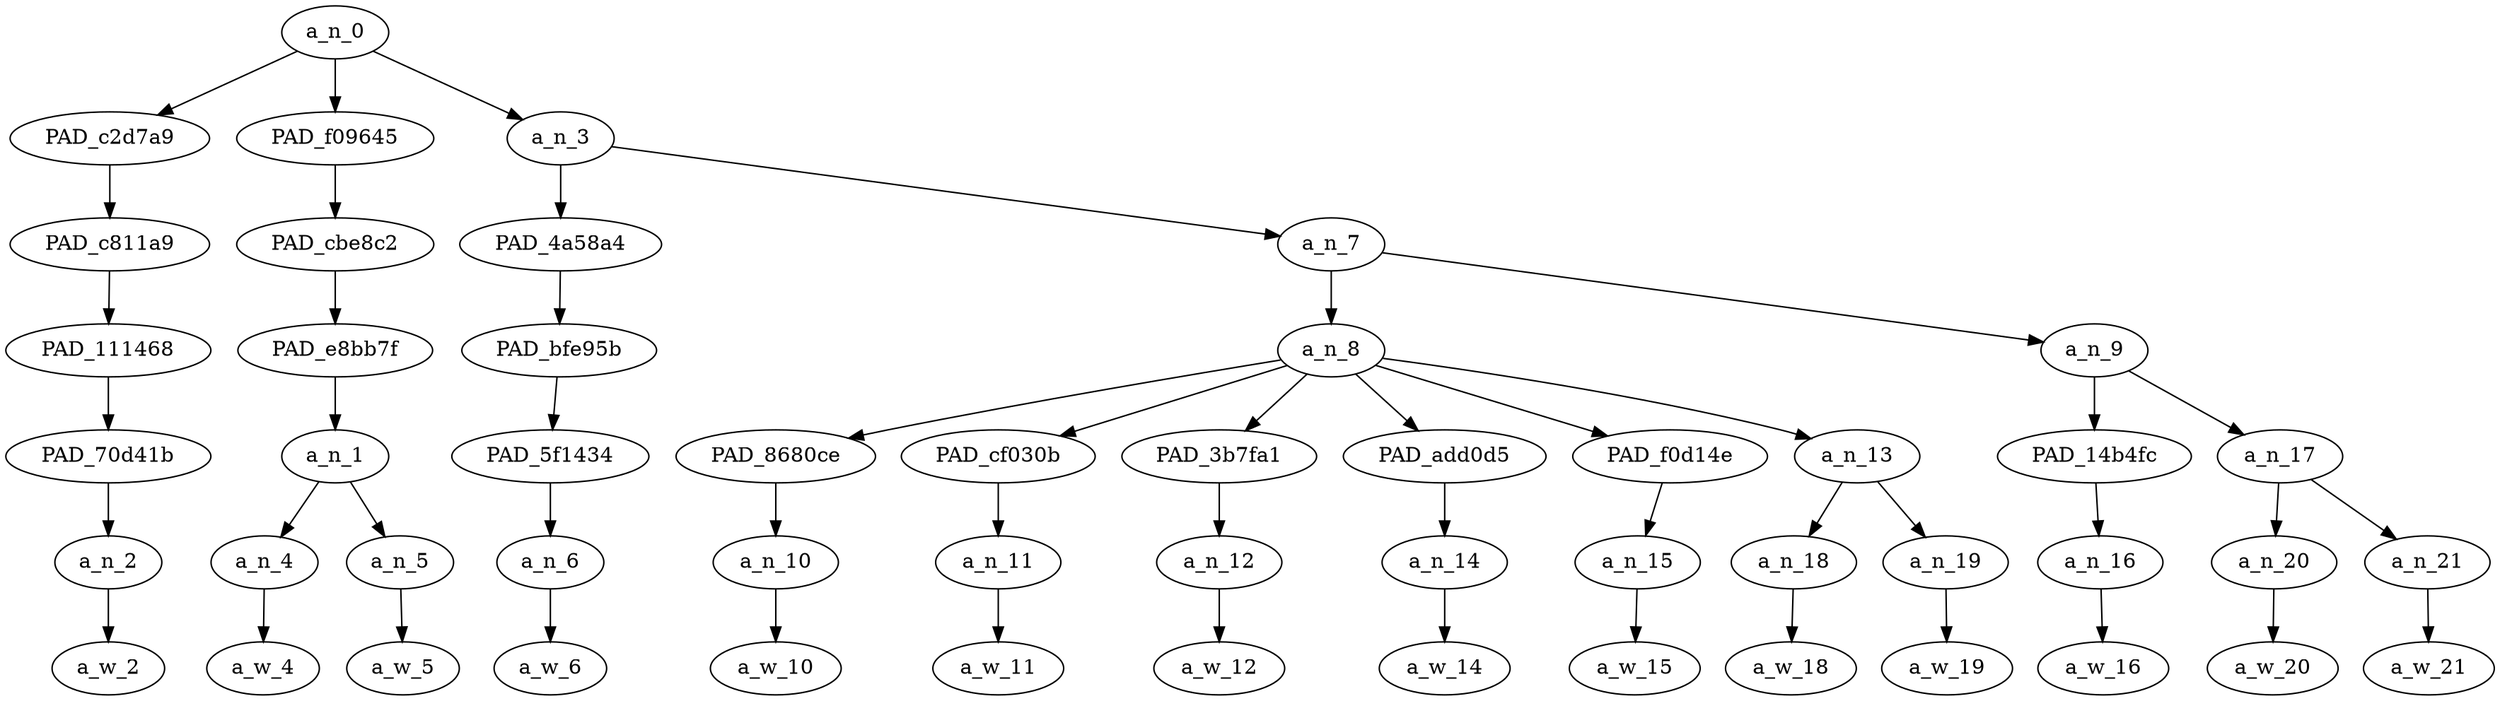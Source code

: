 strict digraph "" {
	a_n_0	[div_dir=-1,
		index=0,
		level=6,
		pos="2.8888888888888893,6!",
		text_span="[0, 1, 2, 3, 4, 5, 6, 7, 8, 9, 10, 11, 12, 13]",
		value=1.00000002];
	PAD_c2d7a9	[div_dir=-1,
		index=1,
		level=5,
		pos="2.0,5!",
		text_span="[2]",
		value=0.03749070];
	a_n_0 -> PAD_c2d7a9;
	PAD_f09645	[div_dir=-1,
		index=0,
		level=5,
		pos="0.5,5!",
		text_span="[0, 1]",
		value=0.07777704];
	a_n_0 -> PAD_f09645;
	a_n_3	[div_dir=-1,
		index=2,
		level=5,
		pos="6.166666666666667,5!",
		text_span="[3, 4, 5, 6, 7, 8, 9, 10, 11, 12, 13]",
		value=0.88453893];
	a_n_0 -> a_n_3;
	PAD_c811a9	[div_dir=-1,
		index=1,
		level=4,
		pos="2.0,4!",
		text_span="[2]",
		value=0.03749070];
	PAD_c2d7a9 -> PAD_c811a9;
	PAD_111468	[div_dir=-1,
		index=1,
		level=3,
		pos="2.0,3!",
		text_span="[2]",
		value=0.03749070];
	PAD_c811a9 -> PAD_111468;
	PAD_70d41b	[div_dir=-1,
		index=1,
		level=2,
		pos="2.0,2!",
		text_span="[2]",
		value=0.03749070];
	PAD_111468 -> PAD_70d41b;
	a_n_2	[div_dir=-1,
		index=2,
		level=1,
		pos="2.0,1!",
		text_span="[2]",
		value=0.03749070];
	PAD_70d41b -> a_n_2;
	a_w_2	[div_dir=0,
		index=2,
		level=0,
		pos="2,0!",
		text_span="[2]",
		value=just];
	a_n_2 -> a_w_2;
	PAD_cbe8c2	[div_dir=-1,
		index=0,
		level=4,
		pos="0.5,4!",
		text_span="[0, 1]",
		value=0.07777704];
	PAD_f09645 -> PAD_cbe8c2;
	PAD_e8bb7f	[div_dir=-1,
		index=0,
		level=3,
		pos="0.5,3!",
		text_span="[0, 1]",
		value=0.07777704];
	PAD_cbe8c2 -> PAD_e8bb7f;
	a_n_1	[div_dir=-1,
		index=0,
		level=2,
		pos="0.5,2!",
		text_span="[0, 1]",
		value=0.07777704];
	PAD_e8bb7f -> a_n_1;
	a_n_4	[div_dir=-1,
		index=0,
		level=1,
		pos="0.0,1!",
		text_span="[0]",
		value=0.04283941];
	a_n_1 -> a_n_4;
	a_n_5	[div_dir=-1,
		index=1,
		level=1,
		pos="1.0,1!",
		text_span="[1]",
		value=0.03484008];
	a_n_1 -> a_n_5;
	a_w_4	[div_dir=0,
		index=0,
		level=0,
		pos="0,0!",
		text_span="[0]",
		value="<user>"];
	a_n_4 -> a_w_4;
	a_w_5	[div_dir=0,
		index=1,
		level=0,
		pos="1,0!",
		text_span="[1]",
		value=i];
	a_n_5 -> a_w_5;
	PAD_4a58a4	[div_dir=-1,
		index=2,
		level=4,
		pos="3.0,4!",
		text_span="[3]",
		value=0.04338572];
	a_n_3 -> PAD_4a58a4;
	a_n_7	[div_dir=-1,
		index=3,
		level=4,
		pos="9.333333333333334,4!",
		text_span="[4, 5, 6, 7, 8, 9, 10, 11, 12, 13]",
		value=0.84100221];
	a_n_3 -> a_n_7;
	PAD_bfe95b	[div_dir=-1,
		index=2,
		level=3,
		pos="3.0,3!",
		text_span="[3]",
		value=0.04338572];
	PAD_4a58a4 -> PAD_bfe95b;
	PAD_5f1434	[div_dir=-1,
		index=2,
		level=2,
		pos="3.0,2!",
		text_span="[3]",
		value=0.04338572];
	PAD_bfe95b -> PAD_5f1434;
	a_n_6	[div_dir=-1,
		index=3,
		level=1,
		pos="3.0,1!",
		text_span="[3]",
		value=0.04338572];
	PAD_5f1434 -> a_n_6;
	a_w_6	[div_dir=0,
		index=3,
		level=0,
		pos="3,0!",
		text_span="[3]",
		value=watched];
	a_n_6 -> a_w_6;
	a_n_8	[div_dir=1,
		index=3,
		level=3,
		pos="6.916666666666667,3!",
		text_span="[4, 5, 6, 7, 8, 9, 10]",
		value=0.47709912];
	a_n_7 -> a_n_8;
	a_n_9	[div_dir=-1,
		index=4,
		level=3,
		pos="11.75,3!",
		text_span="[11, 12, 13]",
		value=0.36377421];
	a_n_7 -> a_n_9;
	PAD_8680ce	[div_dir=-1,
		index=3,
		level=2,
		pos="4.0,2!",
		text_span="[4]",
		value=0.03440958];
	a_n_8 -> PAD_8680ce;
	PAD_cf030b	[div_dir=1,
		index=4,
		level=2,
		pos="5.0,2!",
		text_span="[5]",
		value=0.03789792];
	a_n_8 -> PAD_cf030b;
	PAD_3b7fa1	[div_dir=-1,
		index=5,
		level=2,
		pos="6.0,2!",
		text_span="[6]",
		value=0.15102739];
	a_n_8 -> PAD_3b7fa1;
	PAD_add0d5	[div_dir=1,
		index=7,
		level=2,
		pos="9.0,2!",
		text_span="[9]",
		value=0.05686619];
	a_n_8 -> PAD_add0d5;
	PAD_f0d14e	[div_dir=1,
		index=8,
		level=2,
		pos="10.0,2!",
		text_span="[10]",
		value=0.10053174];
	a_n_8 -> PAD_f0d14e;
	a_n_13	[div_dir=1,
		index=6,
		level=2,
		pos="7.5,2!",
		text_span="[7, 8]",
		value=0.09630907];
	a_n_8 -> a_n_13;
	a_n_10	[div_dir=-1,
		index=4,
		level=1,
		pos="4.0,1!",
		text_span="[4]",
		value=0.03440958];
	PAD_8680ce -> a_n_10;
	a_w_10	[div_dir=0,
		index=4,
		level=0,
		pos="4,0!",
		text_span="[4]",
		value=my];
	a_n_10 -> a_w_10;
	a_n_11	[div_dir=1,
		index=5,
		level=1,
		pos="5.0,1!",
		text_span="[5]",
		value=0.03789792];
	PAD_cf030b -> a_n_11;
	a_w_11	[div_dir=0,
		index=5,
		level=0,
		pos="5,0!",
		text_span="[5]",
		value=two];
	a_n_11 -> a_w_11;
	a_n_12	[div_dir=-1,
		index=6,
		level=1,
		pos="6.0,1!",
		text_span="[6]",
		value=0.15102739];
	PAD_3b7fa1 -> a_n_12;
	a_w_12	[div_dir=0,
		index=6,
		level=0,
		pos="6,0!",
		text_span="[6]",
		value=retarded];
	a_n_12 -> a_w_12;
	a_n_14	[div_dir=1,
		index=9,
		level=1,
		pos="9.0,1!",
		text_span="[9]",
		value=0.05686619];
	PAD_add0d5 -> a_n_14;
	a_w_14	[div_dir=0,
		index=9,
		level=0,
		pos="9,0!",
		text_span="[9]",
		value=grade];
	a_n_14 -> a_w_14;
	a_n_15	[div_dir=1,
		index=10,
		level=1,
		pos="10.0,1!",
		text_span="[10]",
		value=0.10053174];
	PAD_f0d14e -> a_n_15;
	a_w_15	[div_dir=0,
		index=10,
		level=0,
		pos="10,0!",
		text_span="[10]",
		value=teachers];
	a_n_15 -> a_w_15;
	a_n_18	[div_dir=1,
		index=7,
		level=1,
		pos="7.0,1!",
		text_span="[7]",
		value=0.04505563];
	a_n_13 -> a_n_18;
	a_n_19	[div_dir=-1,
		index=8,
		level=1,
		pos="8.0,1!",
		text_span="[8]",
		value=0.05120443];
	a_n_13 -> a_n_19;
	a_w_18	[div_dir=0,
		index=7,
		level=0,
		pos="7,0!",
		text_span="[7]",
		value=4];
	a_n_18 -> a_w_18;
	a_w_19	[div_dir=0,
		index=8,
		level=0,
		pos="8,0!",
		text_span="[8]",
		value=th];
	a_n_19 -> a_w_19;
	PAD_14b4fc	[div_dir=1,
		index=9,
		level=2,
		pos="11.0,2!",
		text_span="[11]",
		value=0.04321144];
	a_n_9 -> PAD_14b4fc;
	a_n_17	[div_dir=-1,
		index=10,
		level=2,
		pos="12.5,2!",
		text_span="[12, 13]",
		value=0.32028957];
	a_n_9 -> a_n_17;
	a_n_16	[div_dir=1,
		index=11,
		level=1,
		pos="11.0,1!",
		text_span="[11]",
		value=0.04321144];
	PAD_14b4fc -> a_n_16;
	a_w_16	[div_dir=0,
		index=11,
		level=0,
		pos="11,0!",
		text_span="[11]",
		value=be];
	a_n_16 -> a_w_16;
	a_n_20	[div_dir=1,
		index=12,
		level=1,
		pos="12.0,1!",
		text_span="[12]",
		value=0.15321484];
	a_n_17 -> a_n_20;
	a_n_21	[div_dir=-1,
		index=13,
		level=1,
		pos="13.0,1!",
		text_span="[13]",
		value=0.16668893];
	a_n_17 -> a_n_21;
	a_w_20	[div_dir=0,
		index=12,
		level=0,
		pos="12,0!",
		text_span="[12]",
		value=retarded1];
	a_n_20 -> a_w_20;
	a_w_21	[div_dir=0,
		index=13,
		level=0,
		pos="13,0!",
		text_span="[13]",
		value=assholes];
	a_n_21 -> a_w_21;
}

